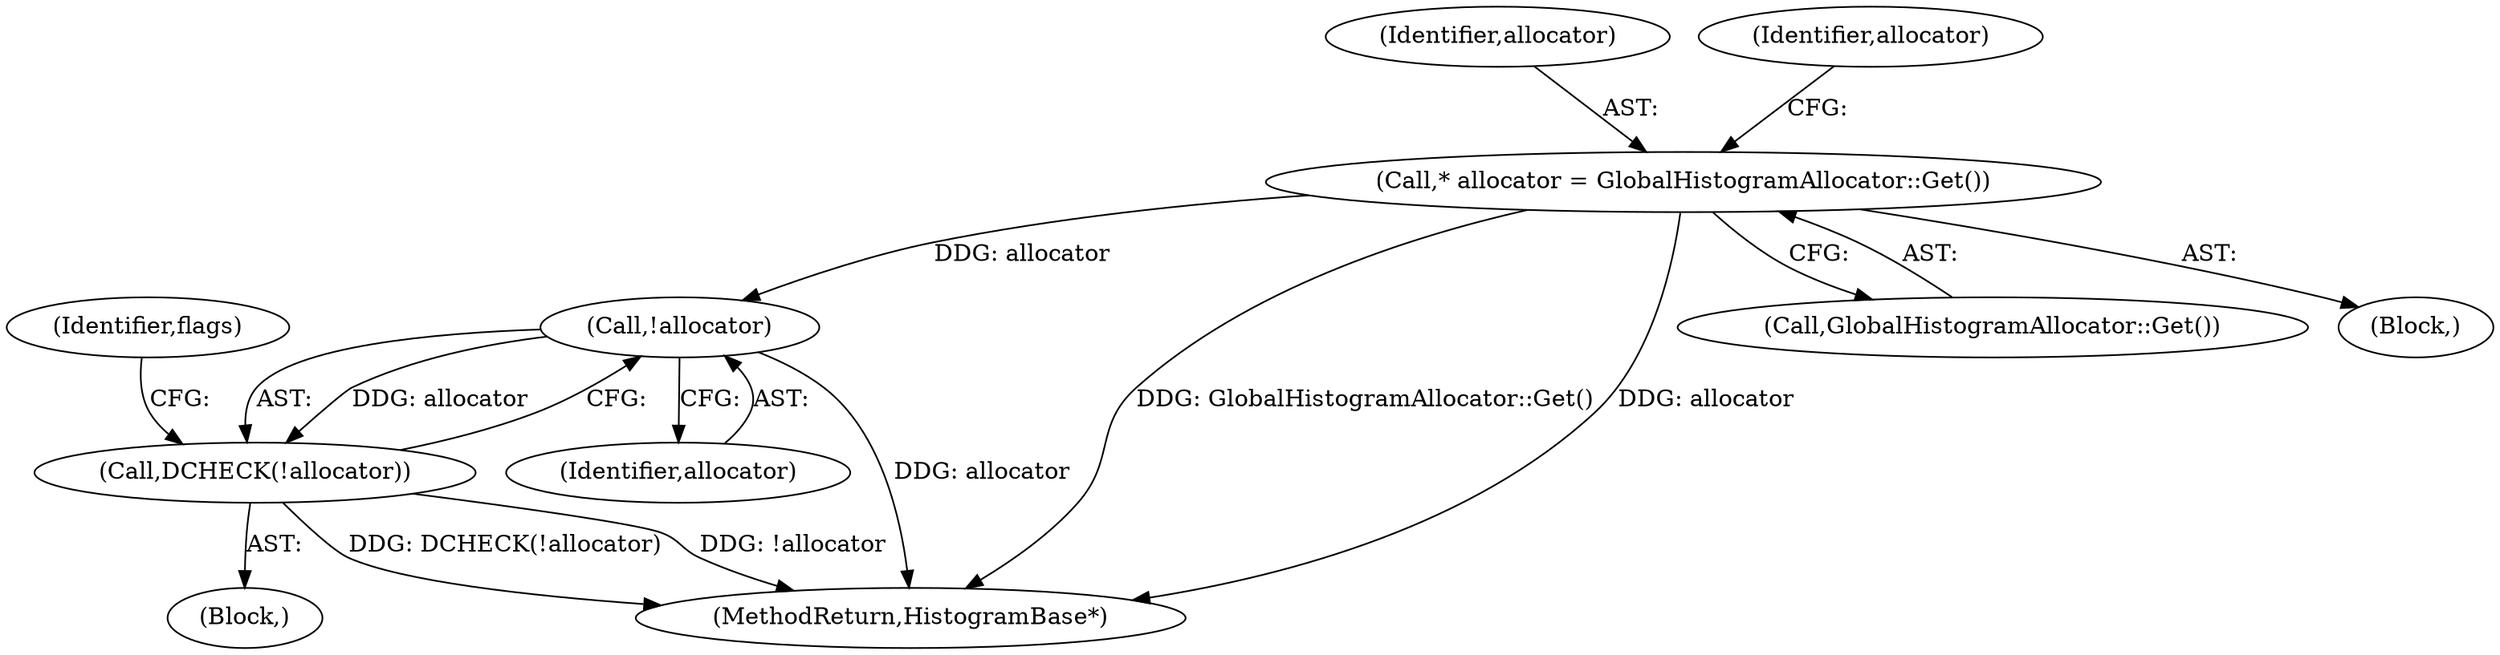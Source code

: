 digraph "0_Chrome_03c2e97746a2c471ae136b0c669f8d0c033fe168_0@API" {
"1000121" [label="(Call,* allocator = GlobalHistogramAllocator::Get())"];
"1000146" [label="(Call,!allocator)"];
"1000145" [label="(Call,DCHECK(!allocator))"];
"1000122" [label="(Identifier,allocator)"];
"1000147" [label="(Identifier,allocator)"];
"1000145" [label="(Call,DCHECK(!allocator))"];
"1000149" [label="(Identifier,flags)"];
"1000121" [label="(Call,* allocator = GlobalHistogramAllocator::Get())"];
"1000125" [label="(Identifier,allocator)"];
"1000146" [label="(Call,!allocator)"];
"1000187" [label="(MethodReturn,HistogramBase*)"];
"1000141" [label="(Block,)"];
"1000123" [label="(Call,GlobalHistogramAllocator::Get())"];
"1000114" [label="(Block,)"];
"1000121" -> "1000114"  [label="AST: "];
"1000121" -> "1000123"  [label="CFG: "];
"1000122" -> "1000121"  [label="AST: "];
"1000123" -> "1000121"  [label="AST: "];
"1000125" -> "1000121"  [label="CFG: "];
"1000121" -> "1000187"  [label="DDG: GlobalHistogramAllocator::Get()"];
"1000121" -> "1000187"  [label="DDG: allocator"];
"1000121" -> "1000146"  [label="DDG: allocator"];
"1000146" -> "1000145"  [label="AST: "];
"1000146" -> "1000147"  [label="CFG: "];
"1000147" -> "1000146"  [label="AST: "];
"1000145" -> "1000146"  [label="CFG: "];
"1000146" -> "1000187"  [label="DDG: allocator"];
"1000146" -> "1000145"  [label="DDG: allocator"];
"1000145" -> "1000141"  [label="AST: "];
"1000149" -> "1000145"  [label="CFG: "];
"1000145" -> "1000187"  [label="DDG: DCHECK(!allocator)"];
"1000145" -> "1000187"  [label="DDG: !allocator"];
}
